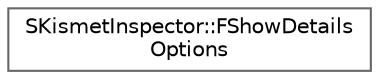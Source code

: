 digraph "Graphical Class Hierarchy"
{
 // INTERACTIVE_SVG=YES
 // LATEX_PDF_SIZE
  bgcolor="transparent";
  edge [fontname=Helvetica,fontsize=10,labelfontname=Helvetica,labelfontsize=10];
  node [fontname=Helvetica,fontsize=10,shape=box,height=0.2,width=0.4];
  rankdir="LR";
  Node0 [id="Node000000",label="SKismetInspector::FShowDetails\lOptions",height=0.2,width=0.4,color="grey40", fillcolor="white", style="filled",URL="$d5/d39/structSKismetInspector_1_1FShowDetailsOptions.html",tooltip="Options for ShowDetails."];
}
